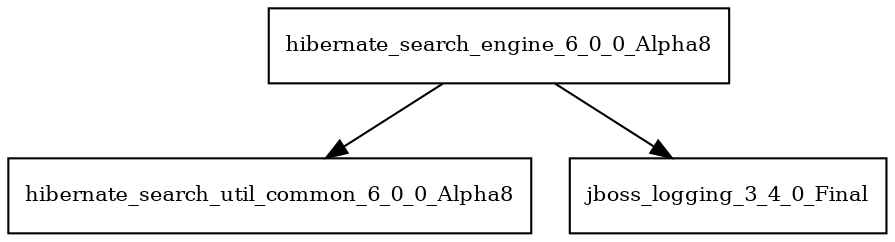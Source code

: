 digraph hibernate_search_engine_6_0_0_Alpha8_dependencies {
  node [shape = box, fontsize=10.0];
  hibernate_search_engine_6_0_0_Alpha8 -> hibernate_search_util_common_6_0_0_Alpha8;
  hibernate_search_engine_6_0_0_Alpha8 -> jboss_logging_3_4_0_Final;
}
